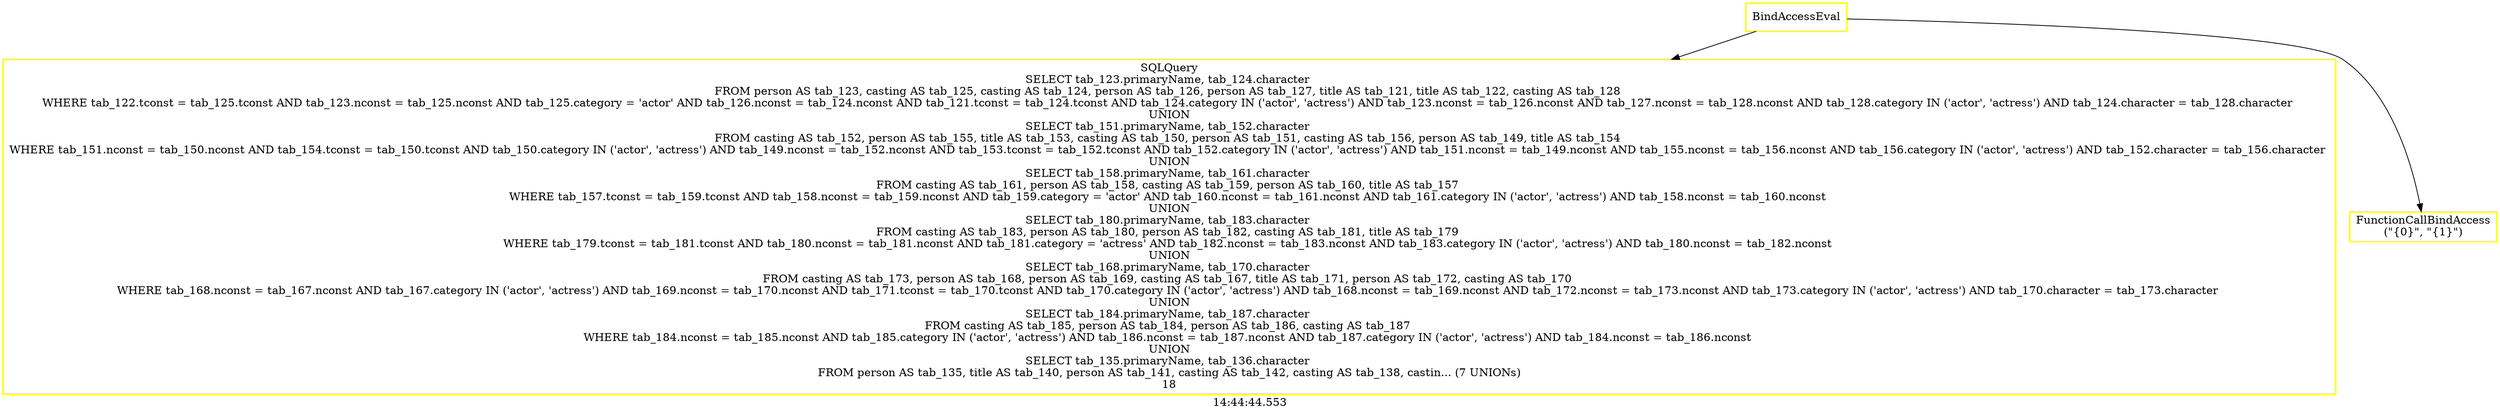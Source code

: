 digraph  g{ graph[label = "14:44:44.553"]
node [shape=rectangle, color=black, fontcolor=black, style=bold] edge [color=black] 0 [label="BindAccessEval", color = yellow] ; 
1 [label="SQLQuery
SELECT tab_123.primaryName, tab_124.character 
FROM person AS tab_123, casting AS tab_125, casting AS tab_124, person AS tab_126, person AS tab_127, title AS tab_121, title AS tab_122, casting AS tab_128 
WHERE tab_122.tconst = tab_125.tconst AND tab_123.nconst = tab_125.nconst AND tab_125.category = 'actor' AND tab_126.nconst = tab_124.nconst AND tab_121.tconst = tab_124.tconst AND tab_124.category IN ('actor', 'actress') AND tab_123.nconst = tab_126.nconst AND tab_127.nconst = tab_128.nconst AND tab_128.category IN ('actor', 'actress') AND tab_124.character = tab_128.character 
UNION
SELECT tab_151.primaryName, tab_152.character 
FROM casting AS tab_152, person AS tab_155, title AS tab_153, casting AS tab_150, person AS tab_151, casting AS tab_156, person AS tab_149, title AS tab_154 
WHERE tab_151.nconst = tab_150.nconst AND tab_154.tconst = tab_150.tconst AND tab_150.category IN ('actor', 'actress') AND tab_149.nconst = tab_152.nconst AND tab_153.tconst = tab_152.tconst AND tab_152.category IN ('actor', 'actress') AND tab_151.nconst = tab_149.nconst AND tab_155.nconst = tab_156.nconst AND tab_156.category IN ('actor', 'actress') AND tab_152.character = tab_156.character 
UNION
SELECT tab_158.primaryName, tab_161.character 
FROM casting AS tab_161, person AS tab_158, casting AS tab_159, person AS tab_160, title AS tab_157 
WHERE tab_157.tconst = tab_159.tconst AND tab_158.nconst = tab_159.nconst AND tab_159.category = 'actor' AND tab_160.nconst = tab_161.nconst AND tab_161.category IN ('actor', 'actress') AND tab_158.nconst = tab_160.nconst 
UNION
SELECT tab_180.primaryName, tab_183.character 
FROM casting AS tab_183, person AS tab_180, person AS tab_182, casting AS tab_181, title AS tab_179 
WHERE tab_179.tconst = tab_181.tconst AND tab_180.nconst = tab_181.nconst AND tab_181.category = 'actress' AND tab_182.nconst = tab_183.nconst AND tab_183.category IN ('actor', 'actress') AND tab_180.nconst = tab_182.nconst 
UNION
SELECT tab_168.primaryName, tab_170.character 
FROM casting AS tab_173, person AS tab_168, person AS tab_169, casting AS tab_167, title AS tab_171, person AS tab_172, casting AS tab_170 
WHERE tab_168.nconst = tab_167.nconst AND tab_167.category IN ('actor', 'actress') AND tab_169.nconst = tab_170.nconst AND tab_171.tconst = tab_170.tconst AND tab_170.category IN ('actor', 'actress') AND tab_168.nconst = tab_169.nconst AND tab_172.nconst = tab_173.nconst AND tab_173.category IN ('actor', 'actress') AND tab_170.character = tab_173.character 
UNION
SELECT tab_184.primaryName, tab_187.character 
FROM casting AS tab_185, person AS tab_184, person AS tab_186, casting AS tab_187 
WHERE tab_184.nconst = tab_185.nconst AND tab_185.category IN ('actor', 'actress') AND tab_186.nconst = tab_187.nconst AND tab_187.category IN ('actor', 'actress') AND tab_184.nconst = tab_186.nconst 
UNION
SELECT tab_135.primaryName, tab_136.character 
FROM person AS tab_135, title AS tab_140, person AS tab_141, casting AS tab_142, casting AS tab_138, castin... (7 UNIONs)
18", color = yellow] ; 
0 -> 1 ; 
2 [label="FunctionCallBindAccess
(\"{0}\", \"{1}\")", color = yellow] ; 
0 -> 2 ; 
}

